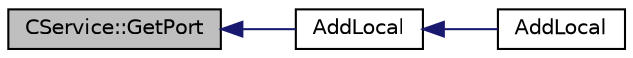 digraph "CService::GetPort"
{
  edge [fontname="Helvetica",fontsize="10",labelfontname="Helvetica",labelfontsize="10"];
  node [fontname="Helvetica",fontsize="10",shape=record];
  rankdir="LR";
  Node39 [label="CService::GetPort",height=0.2,width=0.4,color="black", fillcolor="grey75", style="filled", fontcolor="black"];
  Node39 -> Node40 [dir="back",color="midnightblue",fontsize="10",style="solid",fontname="Helvetica"];
  Node40 [label="AddLocal",height=0.2,width=0.4,color="black", fillcolor="white", style="filled",URL="$d7/d97/net_8h.html#a337d6af198a6b0d75f830e56da9b91e9"];
  Node40 -> Node41 [dir="back",color="midnightblue",fontsize="10",style="solid",fontname="Helvetica"];
  Node41 [label="AddLocal",height=0.2,width=0.4,color="black", fillcolor="white", style="filled",URL="$d7/d97/net_8h.html#abda4e8f87772f9a9d9d8f52a93791ffc"];
}
